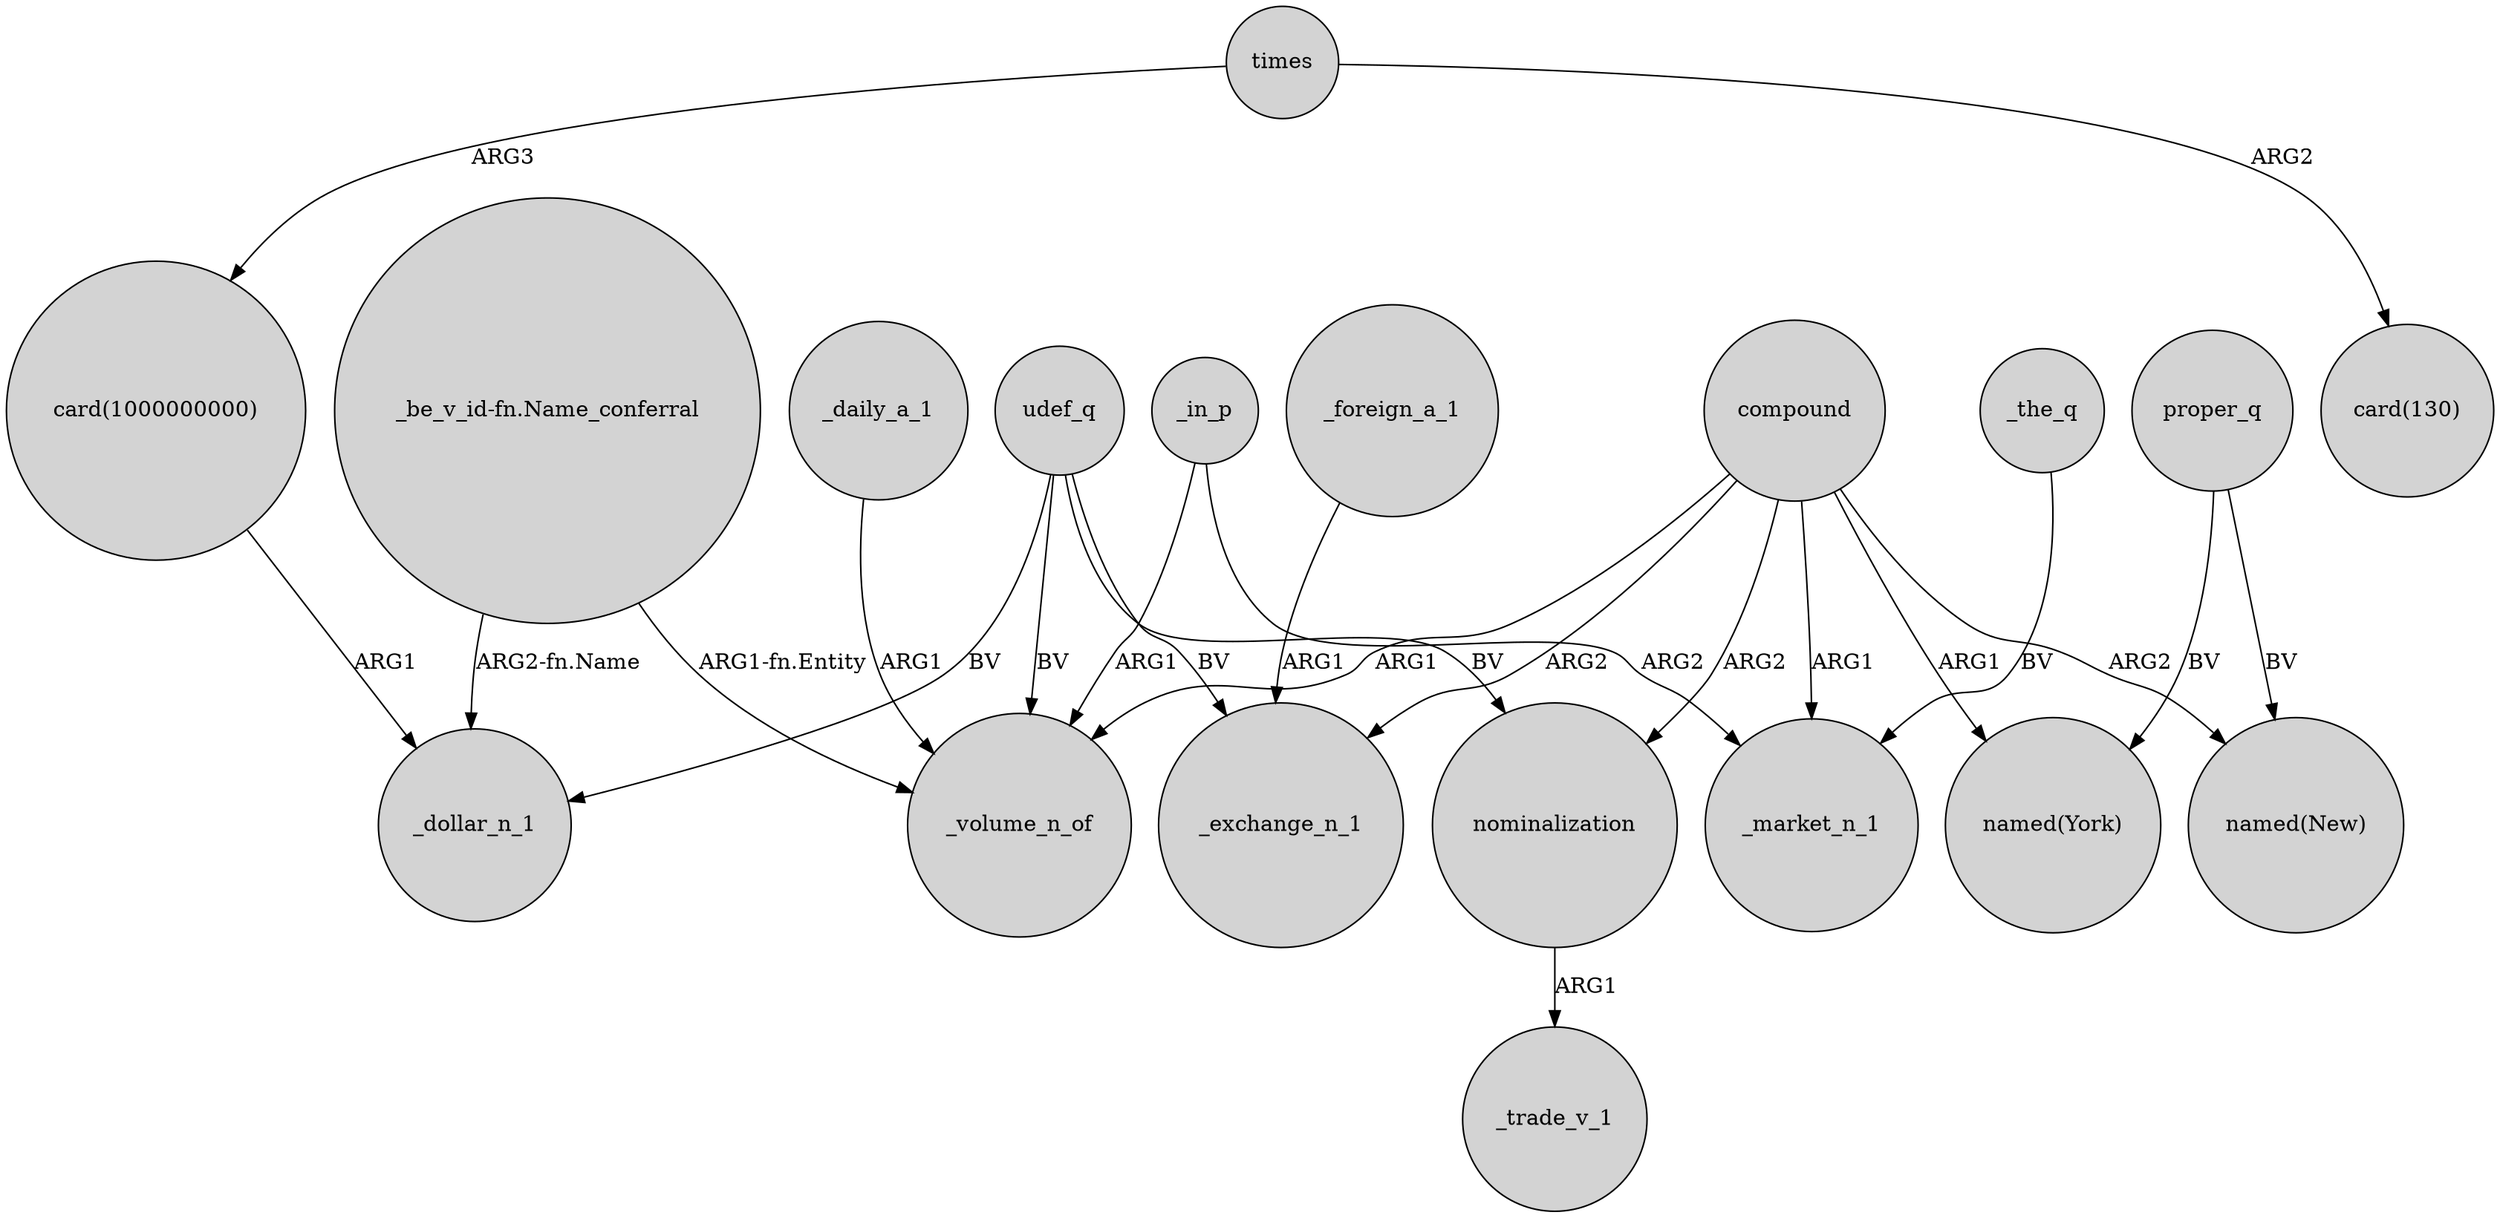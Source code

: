 digraph {
	node [shape=circle style=filled]
	"card(1000000000)" -> _dollar_n_1 [label=ARG1]
	compound -> _volume_n_of [label=ARG1]
	compound -> "named(New)" [label=ARG2]
	proper_q -> "named(New)" [label=BV]
	udef_q -> nominalization [label=BV]
	udef_q -> _exchange_n_1 [label=BV]
	times -> "card(1000000000)" [label=ARG3]
	_daily_a_1 -> _volume_n_of [label=ARG1]
	udef_q -> _volume_n_of [label=BV]
	_the_q -> _market_n_1 [label=BV]
	proper_q -> "named(York)" [label=BV]
	compound -> nominalization [label=ARG2]
	compound -> _exchange_n_1 [label=ARG2]
	_in_p -> _market_n_1 [label=ARG2]
	_foreign_a_1 -> _exchange_n_1 [label=ARG1]
	_in_p -> _volume_n_of [label=ARG1]
	udef_q -> _dollar_n_1 [label=BV]
	"_be_v_id-fn.Name_conferral" -> _volume_n_of [label="ARG1-fn.Entity"]
	compound -> "named(York)" [label=ARG1]
	compound -> _market_n_1 [label=ARG1]
	"_be_v_id-fn.Name_conferral" -> _dollar_n_1 [label="ARG2-fn.Name"]
	nominalization -> _trade_v_1 [label=ARG1]
	times -> "card(130)" [label=ARG2]
}
